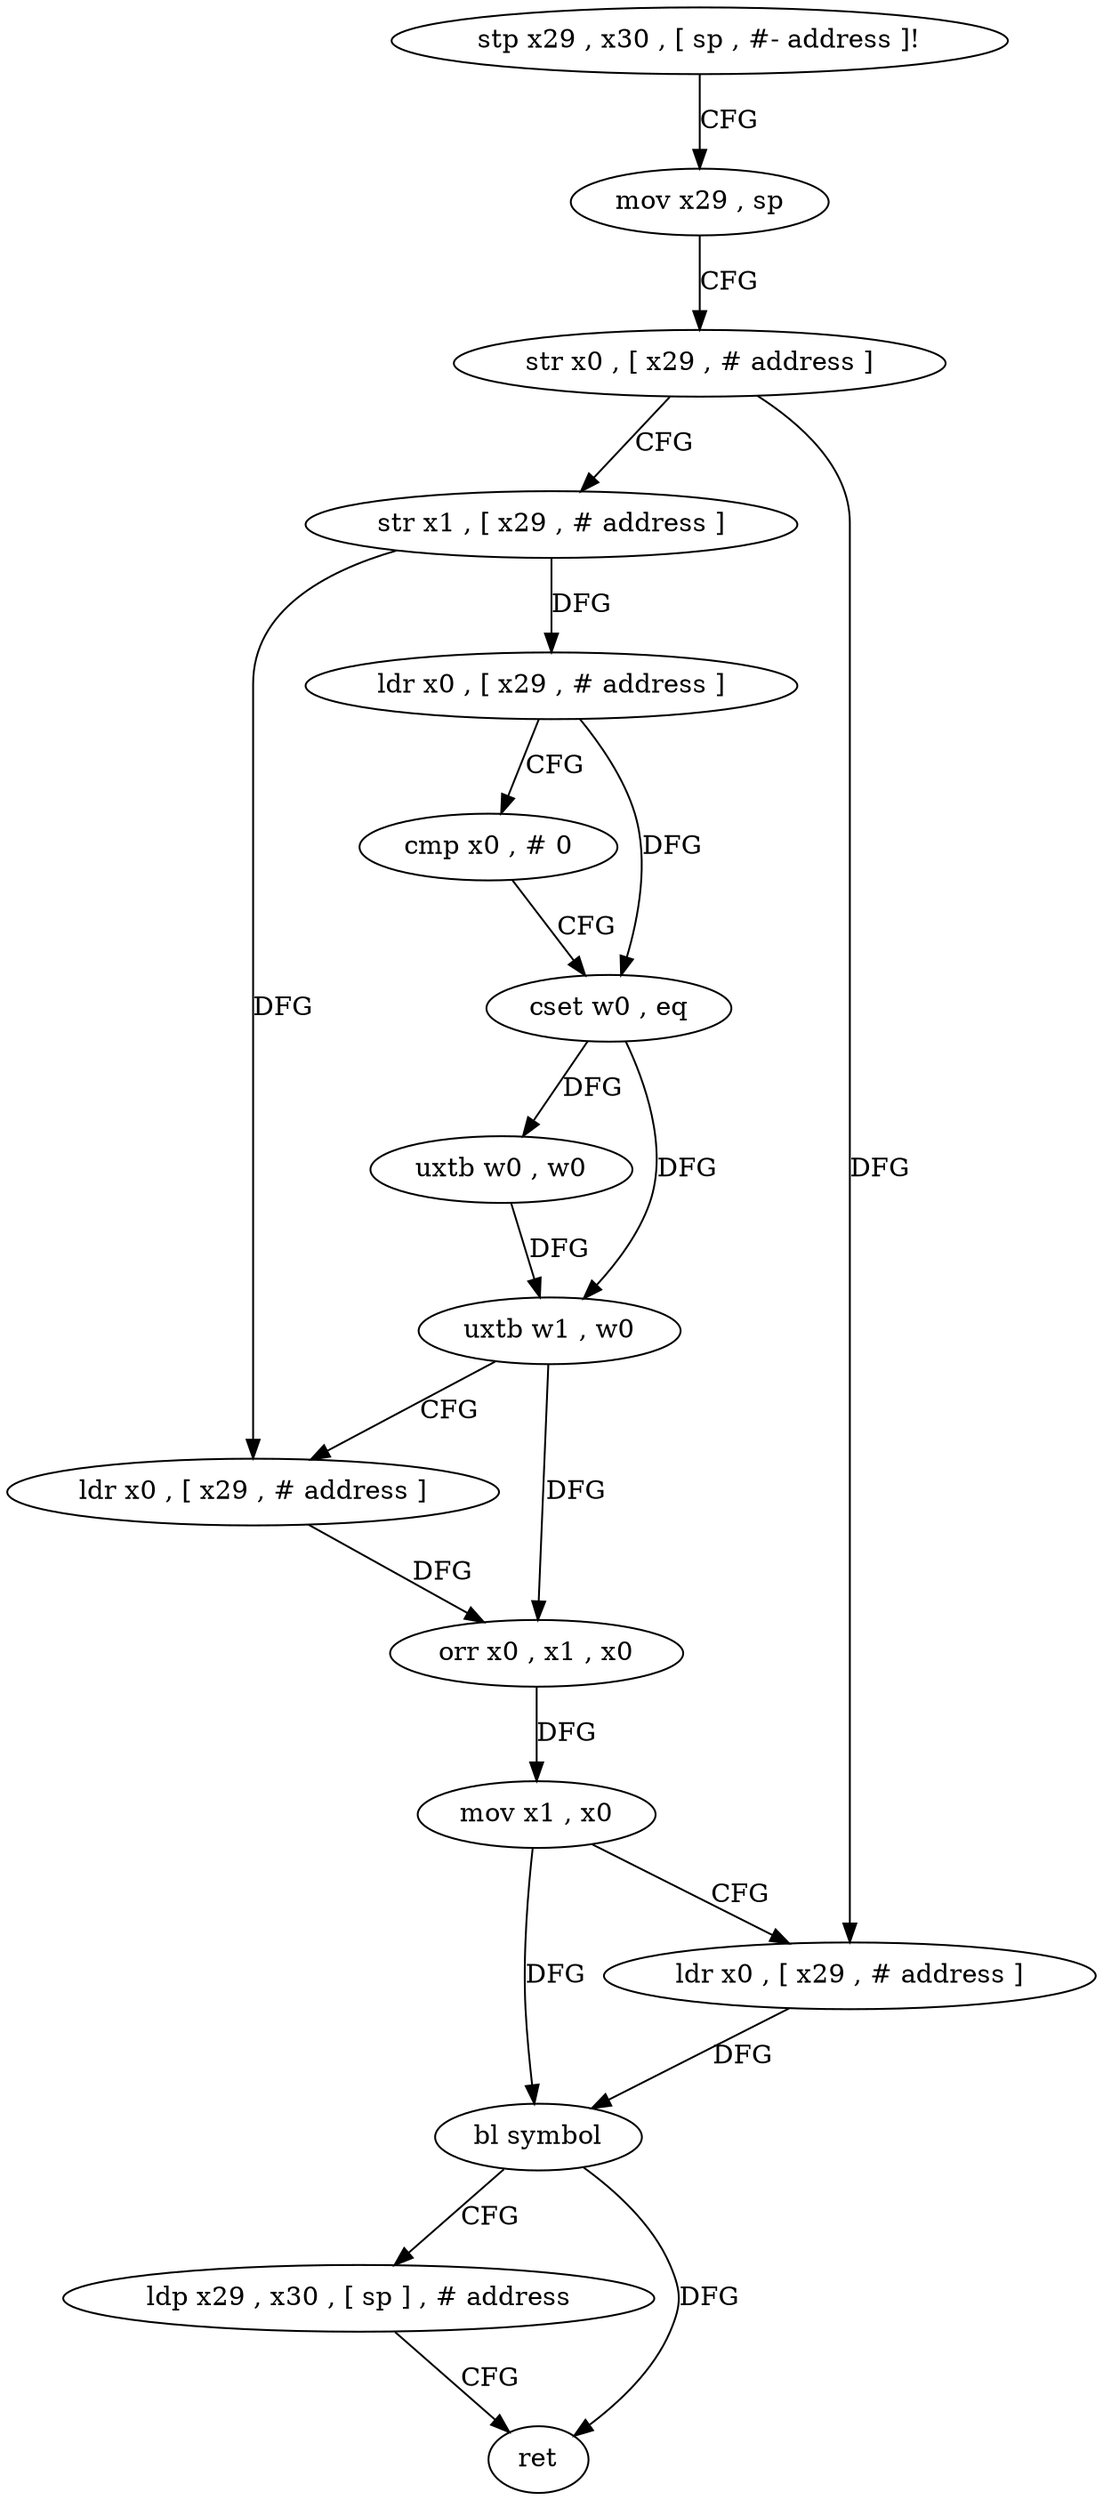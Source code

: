 digraph "func" {
"4526484" [label = "stp x29 , x30 , [ sp , #- address ]!" ]
"4526488" [label = "mov x29 , sp" ]
"4526492" [label = "str x0 , [ x29 , # address ]" ]
"4526496" [label = "str x1 , [ x29 , # address ]" ]
"4526500" [label = "ldr x0 , [ x29 , # address ]" ]
"4526504" [label = "cmp x0 , # 0" ]
"4526508" [label = "cset w0 , eq" ]
"4526512" [label = "uxtb w0 , w0" ]
"4526516" [label = "uxtb w1 , w0" ]
"4526520" [label = "ldr x0 , [ x29 , # address ]" ]
"4526524" [label = "orr x0 , x1 , x0" ]
"4526528" [label = "mov x1 , x0" ]
"4526532" [label = "ldr x0 , [ x29 , # address ]" ]
"4526536" [label = "bl symbol" ]
"4526540" [label = "ldp x29 , x30 , [ sp ] , # address" ]
"4526544" [label = "ret" ]
"4526484" -> "4526488" [ label = "CFG" ]
"4526488" -> "4526492" [ label = "CFG" ]
"4526492" -> "4526496" [ label = "CFG" ]
"4526492" -> "4526532" [ label = "DFG" ]
"4526496" -> "4526500" [ label = "DFG" ]
"4526496" -> "4526520" [ label = "DFG" ]
"4526500" -> "4526504" [ label = "CFG" ]
"4526500" -> "4526508" [ label = "DFG" ]
"4526504" -> "4526508" [ label = "CFG" ]
"4526508" -> "4526512" [ label = "DFG" ]
"4526508" -> "4526516" [ label = "DFG" ]
"4526512" -> "4526516" [ label = "DFG" ]
"4526516" -> "4526520" [ label = "CFG" ]
"4526516" -> "4526524" [ label = "DFG" ]
"4526520" -> "4526524" [ label = "DFG" ]
"4526524" -> "4526528" [ label = "DFG" ]
"4526528" -> "4526532" [ label = "CFG" ]
"4526528" -> "4526536" [ label = "DFG" ]
"4526532" -> "4526536" [ label = "DFG" ]
"4526536" -> "4526540" [ label = "CFG" ]
"4526536" -> "4526544" [ label = "DFG" ]
"4526540" -> "4526544" [ label = "CFG" ]
}
